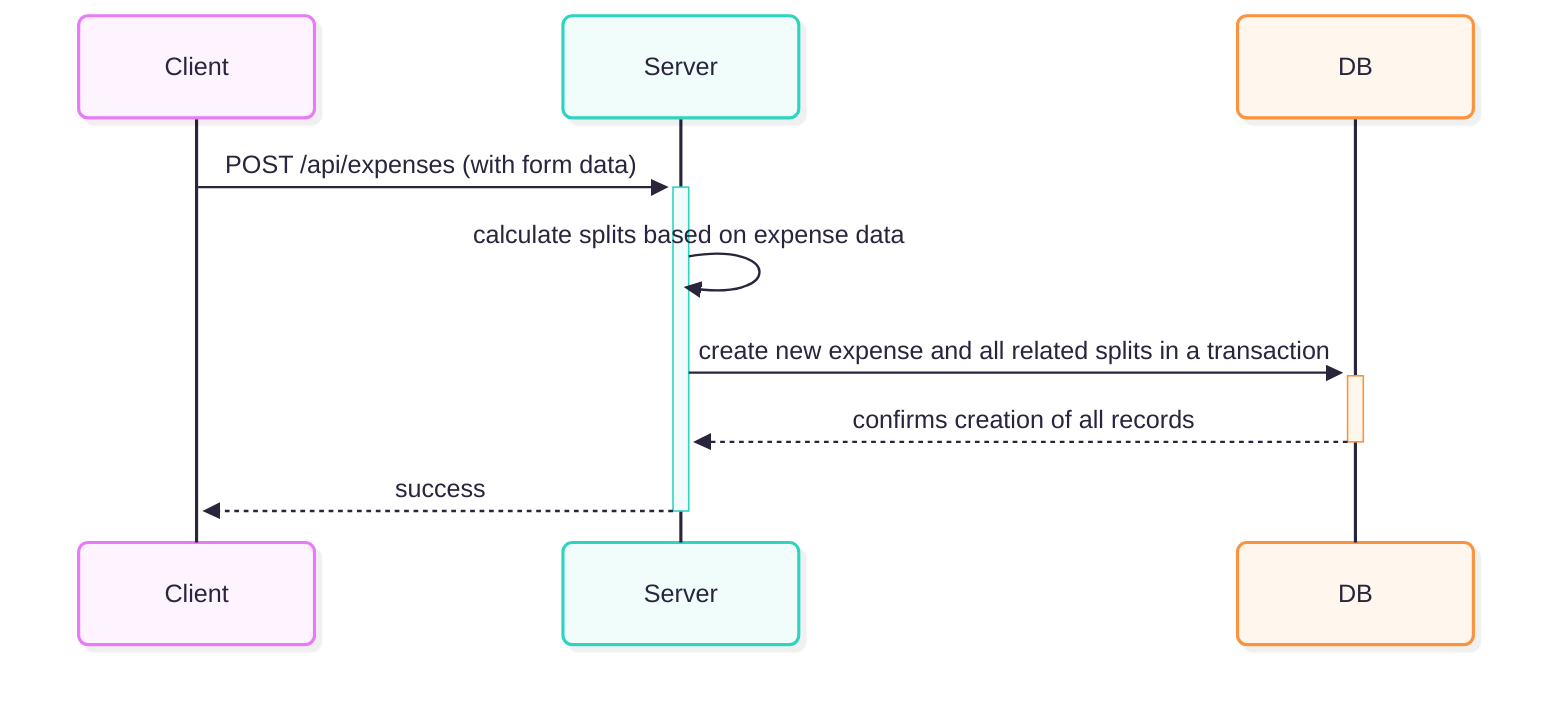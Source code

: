 ---
config:
  theme: redux-color
  look: neo
---

sequenceDiagram
  participant Client as Client
  participant Server as Server
  participant DB as DB

  Client ->>+ Server: POST /api/expenses (with form data)
  Server ->> Server: calculate splits based on expense data
  Server ->>+ DB: create new expense and all related splits in a transaction
  DB -->>- Server: confirms creation of all records
  Server -->>- Client: success
